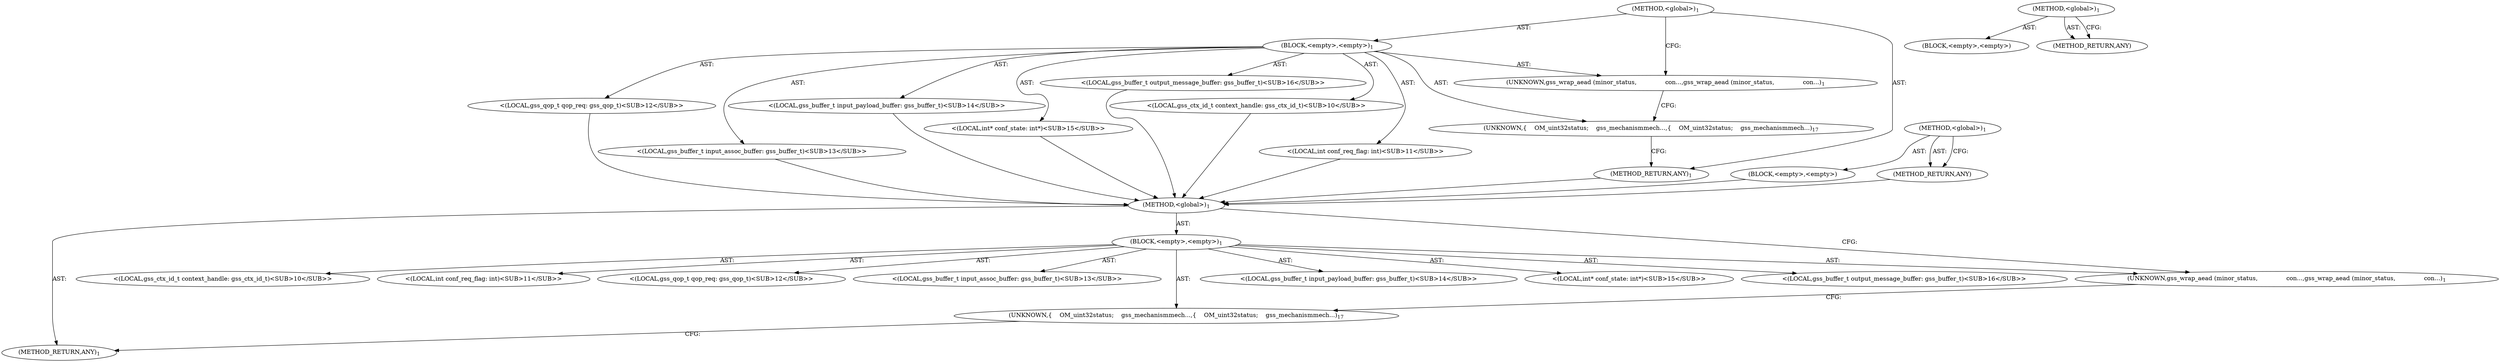 digraph "&lt;global&gt;" {
vulnerable_6 [label=<(METHOD,&lt;global&gt;)<SUB>1</SUB>>];
vulnerable_7 [label=<(BLOCK,&lt;empty&gt;,&lt;empty&gt;)<SUB>1</SUB>>];
vulnerable_8 [label=<(UNKNOWN,gss_wrap_aead (minor_status,
               con...,gss_wrap_aead (minor_status,
               con...)<SUB>1</SUB>>];
vulnerable_9 [label="<(LOCAL,gss_ctx_id_t context_handle: gss_ctx_id_t)<SUB>10</SUB>>"];
vulnerable_10 [label="<(LOCAL,int conf_req_flag: int)<SUB>11</SUB>>"];
vulnerable_11 [label="<(LOCAL,gss_qop_t qop_req: gss_qop_t)<SUB>12</SUB>>"];
vulnerable_12 [label="<(LOCAL,gss_buffer_t input_assoc_buffer: gss_buffer_t)<SUB>13</SUB>>"];
vulnerable_13 [label="<(LOCAL,gss_buffer_t input_payload_buffer: gss_buffer_t)<SUB>14</SUB>>"];
vulnerable_14 [label="<(LOCAL,int* conf_state: int*)<SUB>15</SUB>>"];
vulnerable_15 [label="<(LOCAL,gss_buffer_t output_message_buffer: gss_buffer_t)<SUB>16</SUB>>"];
vulnerable_16 [label=<(UNKNOWN,{
    OM_uint32		status;
    gss_mechanism	mech...,{
    OM_uint32		status;
    gss_mechanism	mech...)<SUB>17</SUB>>];
vulnerable_17 [label=<(METHOD_RETURN,ANY)<SUB>1</SUB>>];
vulnerable_32 [label=<(METHOD,&lt;global&gt;)<SUB>1</SUB>>];
vulnerable_33 [label=<(BLOCK,&lt;empty&gt;,&lt;empty&gt;)>];
vulnerable_34 [label=<(METHOD_RETURN,ANY)>];
fixed_6 [label=<(METHOD,&lt;global&gt;)<SUB>1</SUB>>];
fixed_7 [label=<(BLOCK,&lt;empty&gt;,&lt;empty&gt;)<SUB>1</SUB>>];
fixed_8 [label=<(UNKNOWN,gss_wrap_aead (minor_status,
               con...,gss_wrap_aead (minor_status,
               con...)<SUB>1</SUB>>];
fixed_9 [label="<(LOCAL,gss_ctx_id_t context_handle: gss_ctx_id_t)<SUB>10</SUB>>"];
fixed_10 [label="<(LOCAL,int conf_req_flag: int)<SUB>11</SUB>>"];
fixed_11 [label="<(LOCAL,gss_qop_t qop_req: gss_qop_t)<SUB>12</SUB>>"];
fixed_12 [label="<(LOCAL,gss_buffer_t input_assoc_buffer: gss_buffer_t)<SUB>13</SUB>>"];
fixed_13 [label="<(LOCAL,gss_buffer_t input_payload_buffer: gss_buffer_t)<SUB>14</SUB>>"];
fixed_14 [label="<(LOCAL,int* conf_state: int*)<SUB>15</SUB>>"];
fixed_15 [label="<(LOCAL,gss_buffer_t output_message_buffer: gss_buffer_t)<SUB>16</SUB>>"];
fixed_16 [label=<(UNKNOWN,{
    OM_uint32		status;
    gss_mechanism	mech...,{
    OM_uint32		status;
    gss_mechanism	mech...)<SUB>17</SUB>>];
fixed_17 [label=<(METHOD_RETURN,ANY)<SUB>1</SUB>>];
fixed_32 [label=<(METHOD,&lt;global&gt;)<SUB>1</SUB>>];
fixed_33 [label=<(BLOCK,&lt;empty&gt;,&lt;empty&gt;)>];
fixed_34 [label=<(METHOD_RETURN,ANY)>];
vulnerable_6 -> vulnerable_7  [key=0, label="AST: "];
vulnerable_6 -> vulnerable_17  [key=0, label="AST: "];
vulnerable_6 -> vulnerable_8  [key=0, label="CFG: "];
vulnerable_7 -> vulnerable_8  [key=0, label="AST: "];
vulnerable_7 -> vulnerable_9  [key=0, label="AST: "];
vulnerable_7 -> vulnerable_10  [key=0, label="AST: "];
vulnerable_7 -> vulnerable_11  [key=0, label="AST: "];
vulnerable_7 -> vulnerable_12  [key=0, label="AST: "];
vulnerable_7 -> vulnerable_13  [key=0, label="AST: "];
vulnerable_7 -> vulnerable_14  [key=0, label="AST: "];
vulnerable_7 -> vulnerable_15  [key=0, label="AST: "];
vulnerable_7 -> vulnerable_16  [key=0, label="AST: "];
vulnerable_8 -> vulnerable_16  [key=0, label="CFG: "];
vulnerable_9 -> fixed_6  [key=0];
vulnerable_10 -> fixed_6  [key=0];
vulnerable_11 -> fixed_6  [key=0];
vulnerable_12 -> fixed_6  [key=0];
vulnerable_13 -> fixed_6  [key=0];
vulnerable_14 -> fixed_6  [key=0];
vulnerable_15 -> fixed_6  [key=0];
vulnerable_16 -> vulnerable_17  [key=0, label="CFG: "];
vulnerable_17 -> fixed_6  [key=0];
vulnerable_32 -> vulnerable_33  [key=0, label="AST: "];
vulnerable_32 -> vulnerable_34  [key=0, label="AST: "];
vulnerable_32 -> vulnerable_34  [key=1, label="CFG: "];
vulnerable_33 -> fixed_6  [key=0];
vulnerable_34 -> fixed_6  [key=0];
fixed_6 -> fixed_7  [key=0, label="AST: "];
fixed_6 -> fixed_17  [key=0, label="AST: "];
fixed_6 -> fixed_8  [key=0, label="CFG: "];
fixed_7 -> fixed_8  [key=0, label="AST: "];
fixed_7 -> fixed_9  [key=0, label="AST: "];
fixed_7 -> fixed_10  [key=0, label="AST: "];
fixed_7 -> fixed_11  [key=0, label="AST: "];
fixed_7 -> fixed_12  [key=0, label="AST: "];
fixed_7 -> fixed_13  [key=0, label="AST: "];
fixed_7 -> fixed_14  [key=0, label="AST: "];
fixed_7 -> fixed_15  [key=0, label="AST: "];
fixed_7 -> fixed_16  [key=0, label="AST: "];
fixed_8 -> fixed_16  [key=0, label="CFG: "];
fixed_16 -> fixed_17  [key=0, label="CFG: "];
fixed_32 -> fixed_33  [key=0, label="AST: "];
fixed_32 -> fixed_34  [key=0, label="AST: "];
fixed_32 -> fixed_34  [key=1, label="CFG: "];
}
